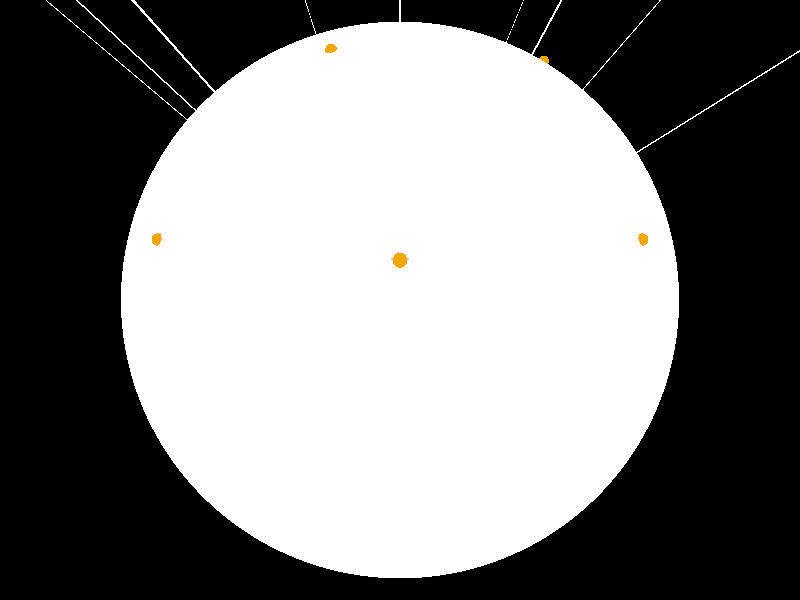 #version 3.7;

#include "colors.inc"
#include "textures.inc"

#macro v_equal(v1,v2) ((v1.x=v2.x)&(v1.y=v2.y)&(v1.z=v2.z)) #end

#macro disp_edge(edge, col)
   #if(!v_equal(verts[edges[edge][0]], verts[edges[edge][1]]) )
      cylinder{verts[edges[edge][0]] verts[edges[edge][1]] edge_sz
         texture { pigment { rgbt col } }
      }
   #end
#end

#macro raythru(pt)
   sphere{ pt vert_sz texture{ pigment { rgbt <.9, .5, .2, 0> } } }
   cylinder{<0,0,0> 5*pt
     0.003 texture { pigment { rgbt <1, 1, 1, 0> } }
   }
#end


#macro triface(v1, v2, v3)
   triangle { v1 v2 v3 texture { pigment { rgbt f_col } } }
   #declare ctr = (v1 + v2 + v3) / 3;
   raythru(ctr)
#end

#macro squareface(v1, v2, v3, v4)
   polygon { 4, v1 v2 v3 v4 texture { pigment { rgbt f_col } } }
   #declare ctr = (v1 + v2 + v3 + v4) / 4;
   raythru(ctr)
#end

// Display values
   // Size (or radius) of elements
   #declare vert_sz = 0.0237764; // 0.0237764
   #declare edge_sz = 0.01; // 0.0158509
   #declare face_sz = 0; // 0

   // Colour of elements (used to set up default textures
   #declare vert_col = <0.901961, 0.45098, 0, 0>;
   #declare edge_col = <0.8, 0.6, 0.8, 0>; // <0.8, 0.6, 0.8, 0>
   #declare face_col = <0.8, 0.901961, 0.901961, 0>; // <0.8, 0.901961, 0.901961, 0>

   // Texture of elements
   #declare vert_tex=texture{ pigment{ rgbt vert_col}}
   #declare edge_tex=texture{ pigment{ rgbt edge_col}}
   #declare face_tex=texture{ pigment{ rgbt face_col}}

#declare col_map = array[1]; // Default colourmap
#declare tex_map = array[1]; // Default texmap

// Array of vertex coordinates
#declare num_verts = 13;
#declare verts = array [num_verts] {
    <1/sqrt(2-sqrt(2)), 0, 1/2>,
    <cos(pi/4)/sqrt(2-sqrt(2)), sin(pi/4)/sqrt(2-sqrt(2)), 1/2>,
    <cos(2*pi/4)/sqrt(2-sqrt(2)), sin(2*pi/4)/sqrt(2-sqrt(2)), 1/2>,
    <cos(3*pi/4)/sqrt(2-sqrt(2)), sin(3*pi/4)/sqrt(2-sqrt(2)), 1/2>,
    <cos(4*pi/4)/sqrt(2-sqrt(2)), sin(4*pi/4)/sqrt(2-sqrt(2)), 1/2>,
    <cos(5*pi/4)/sqrt(2-sqrt(2)), sin(5*pi/4)/sqrt(2-sqrt(2)), 1/2>,
    <cos(6*pi/4)/sqrt(2-sqrt(2)), sin(6*pi/4)/sqrt(2-sqrt(2)), 1/2>,
    <cos(7*pi/4)/sqrt(2-sqrt(2)), sin(7*pi/4)/sqrt(2-sqrt(2)), 1/2>,
    <cos(0*pi/2+pi/8)/sqrt(2), sin(0*pi/2+pi/8)/sqrt(2), (1+sqrt(2))/2>,
    <cos(1*pi/2+pi/8)/sqrt(2), sin(1*pi/2+pi/8)/sqrt(2), (1+sqrt(2))/2>,
    <cos(2*pi/2+pi/8)/sqrt(2), sin(2*pi/2+pi/8)/sqrt(2), (1+sqrt(2))/2>,
    <cos(3*pi/2+pi/8)/sqrt(2), sin(3*pi/2+pi/8)/sqrt(2), (1+sqrt(2))/2>,
    <0,0,0>
}

// Array of edge indexes
#declare num_edges = 20;
#declare edges = array [num_edges][2] {
   {0, 1},
   {1, 2},
   {2, 3},
   {3, 4},
   {4, 5},
   {5, 6},
   {6, 7},
   {7, 0},
   {8, 9},
   {9, 10},
   {10, 11},
   {11, 8},
   {0, 8},
   {1, 8},
   {2, 9},
   {3, 9},
   {4, 10},
   {5, 10},
   {6, 11},
   {7, 11}
}

// face colours
#declare f_col = <0.901961, 0.45098, 0, 0.6>;

// Array of face vertex counts and indexes
   triface(verts[0], verts[1], verts[8])
   triface(verts[2], verts[3], verts[9])
   triface(verts[4], verts[5], verts[10])
   triface(verts[6], verts[7], verts[11])
   squareface(verts[1], verts[2], verts[9], verts[8])
   squareface(verts[3], verts[4], verts[10], verts[9])
   squareface(verts[5], verts[6], verts[11], verts[10])
   squareface(verts[7], verts[0], verts[8], verts[11])
   squareface(verts[8], verts[9], verts[10], verts[11])

   #declare i=0;
   #while (i<num_verts)
      sphere{ verts[i] vert_sz texture{ pigment { rgbt vert_col } } }
      #declare i=i+1;
      #end

// Display edge elements
   #declare i=0;
   #while (i<num_edges)
      disp_edge(i, edge_col)
      #declare i=i+1;
      #end

// Extra object
      sphere{<0,0,0> vlength(verts[0]) texture{ pigment{color White filter 0.8 }}}
/*   sphere{<0,0,0> vlength(verts[0])
       pigment{
           uv_mapping
           Tiles_Ptrn()
           color_map {
               [0.00 color rgb <1,1,1>] // white stanchions
               [0.1 color rgbt <0,0,0,1>] // transparent spaces
           }
           scale <0.04, 0.06, 1> // size and ratio of the grid
       }
//       finish {ambient 1 diffuse 0}
       rotate 90*x
   }*/

background {color <0,0,0,1>}
// Max Trace Level (10), increase if black areas appear when using transparency
global_settings{
    max_trace_level 10
    assumed_gamma 1.2
}

  camera { location <0,3.2,0.9>
           sky <0,0,1>
           look_at <0,0,0>
         }

   light_source {<0.1, 3, 1> color <1,1,1> shadowless}
